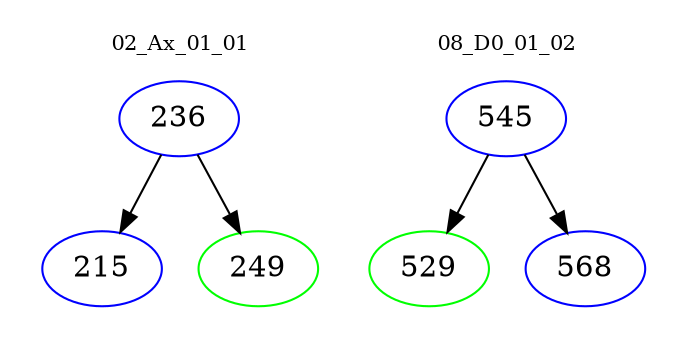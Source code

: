 digraph{
subgraph cluster_0 {
color = white
label = "02_Ax_01_01";
fontsize=10;
T0_236 [label="236", color="blue"]
T0_236 -> T0_215 [color="black"]
T0_215 [label="215", color="blue"]
T0_236 -> T0_249 [color="black"]
T0_249 [label="249", color="green"]
}
subgraph cluster_1 {
color = white
label = "08_D0_01_02";
fontsize=10;
T1_545 [label="545", color="blue"]
T1_545 -> T1_529 [color="black"]
T1_529 [label="529", color="green"]
T1_545 -> T1_568 [color="black"]
T1_568 [label="568", color="blue"]
}
}
